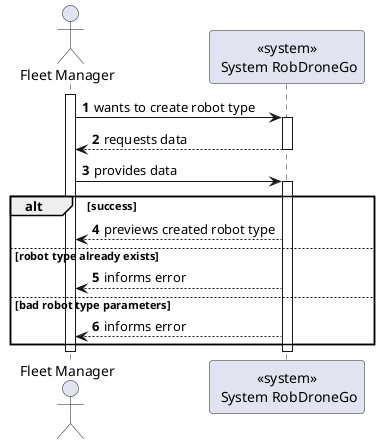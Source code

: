 @startuml
autonumber

actor "Fleet Manager" as usr

participant "<<system>>\n System RobDroneGo" as sys

activate usr
    usr -> sys : wants to create robot type
    activate sys
        sys --> usr : requests data
    deactivate sys

    usr -> sys : provides data
    activate sys
    alt success
        sys --> usr : previews created robot type
    else robot type already exists
        sys --> usr : informs error
    else bad robot type parameters
        sys --> usr : informs error
    end
    deactivate sys
deactivate usr

@enduml

